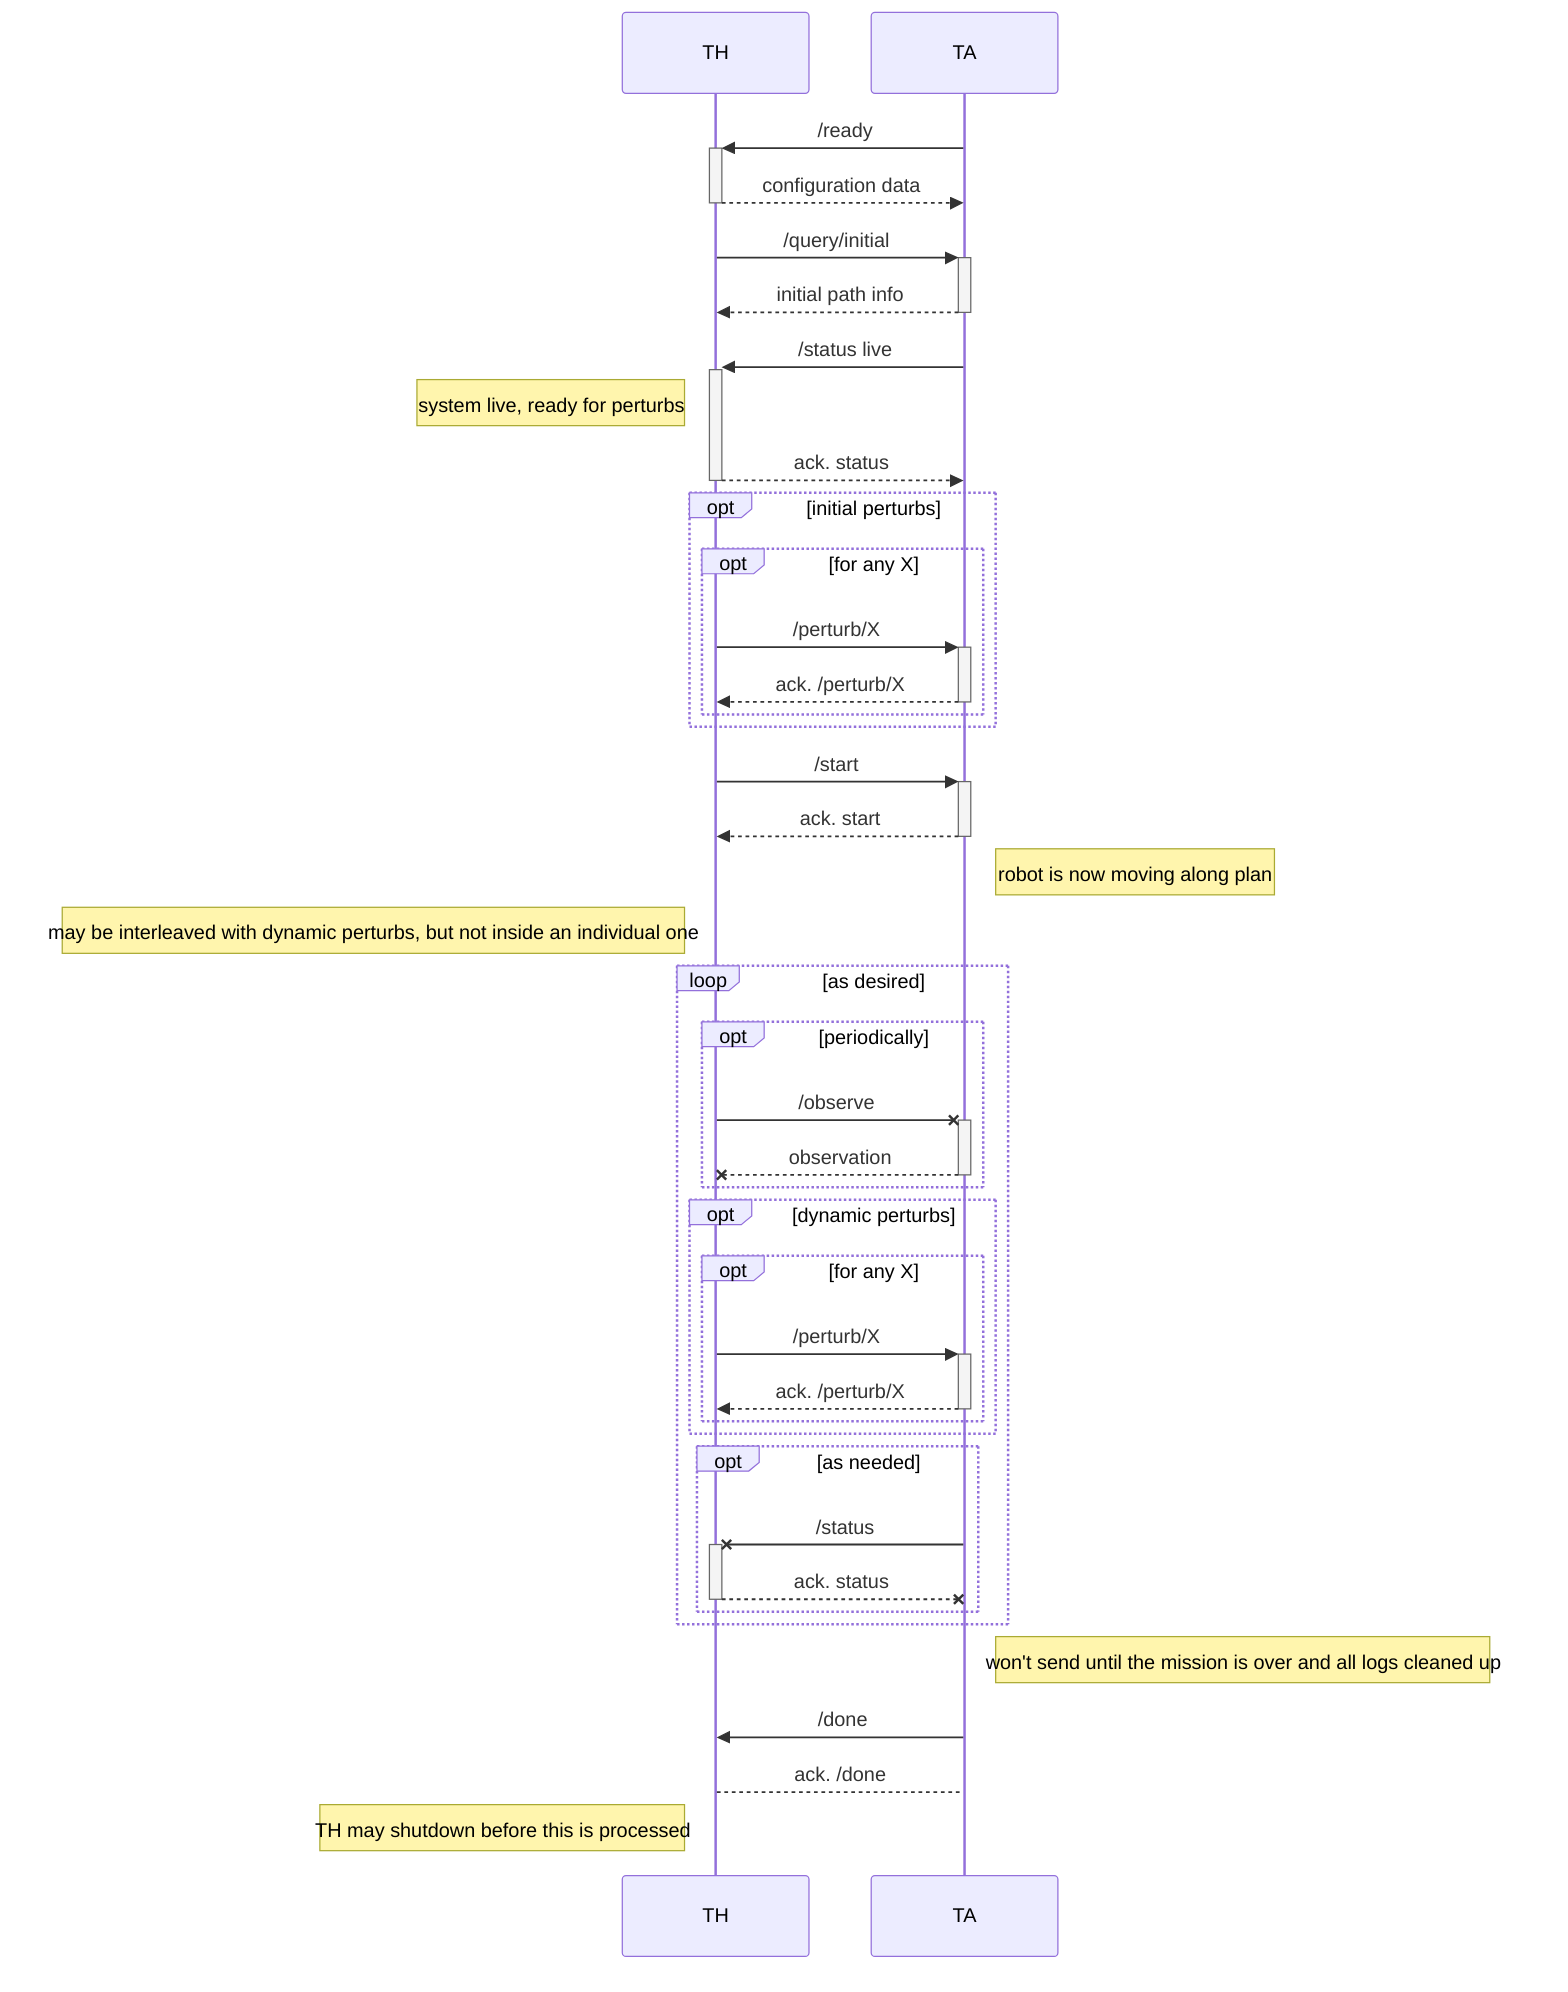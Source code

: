 sequenceDiagram
        participant TH
        participant TA

        TA ->>+ TH: /ready
        TH -->>- TA: configuration data
        TH ->>+ TA: /query/initial
        TA -->>- TH: initial path info

        TA ->>+ TH: /status live
        Note left of TH: system live, ready for perturbs
        TH -->>- TA: ack. status

        opt initial perturbs
            opt for any X
                 TH ->>+ TA: /perturb/X
                 TA -->>- TH: ack. /perturb/X
            end
        end

        TH ->>+ TA: /start
        TA -->>- TH: ack. start
        Note right of TA: robot is now moving along plan

        Note left of TH: may be interleaved with dynamic perturbs, but not inside an individual one
        loop as desired
                opt periodically
                    TH -x+ TA: /observe
                    TA --x- TH: observation
                end

                opt dynamic perturbs
                            opt for any X
                                 TH ->>+ TA: /perturb/X
                                 TA -->>- TH: ack. /perturb/X
                            end
                end

                opt as needed
                    TA -x+ TH: /status
                    TH --x- TA: ack. status
                end
        end

        Note right of TA: won't send until the mission is over and all logs cleaned up
        TA ->> TH: /done
        TH --> TA: ack. /done

        Note left of TH: TH may shutdown before this is processed